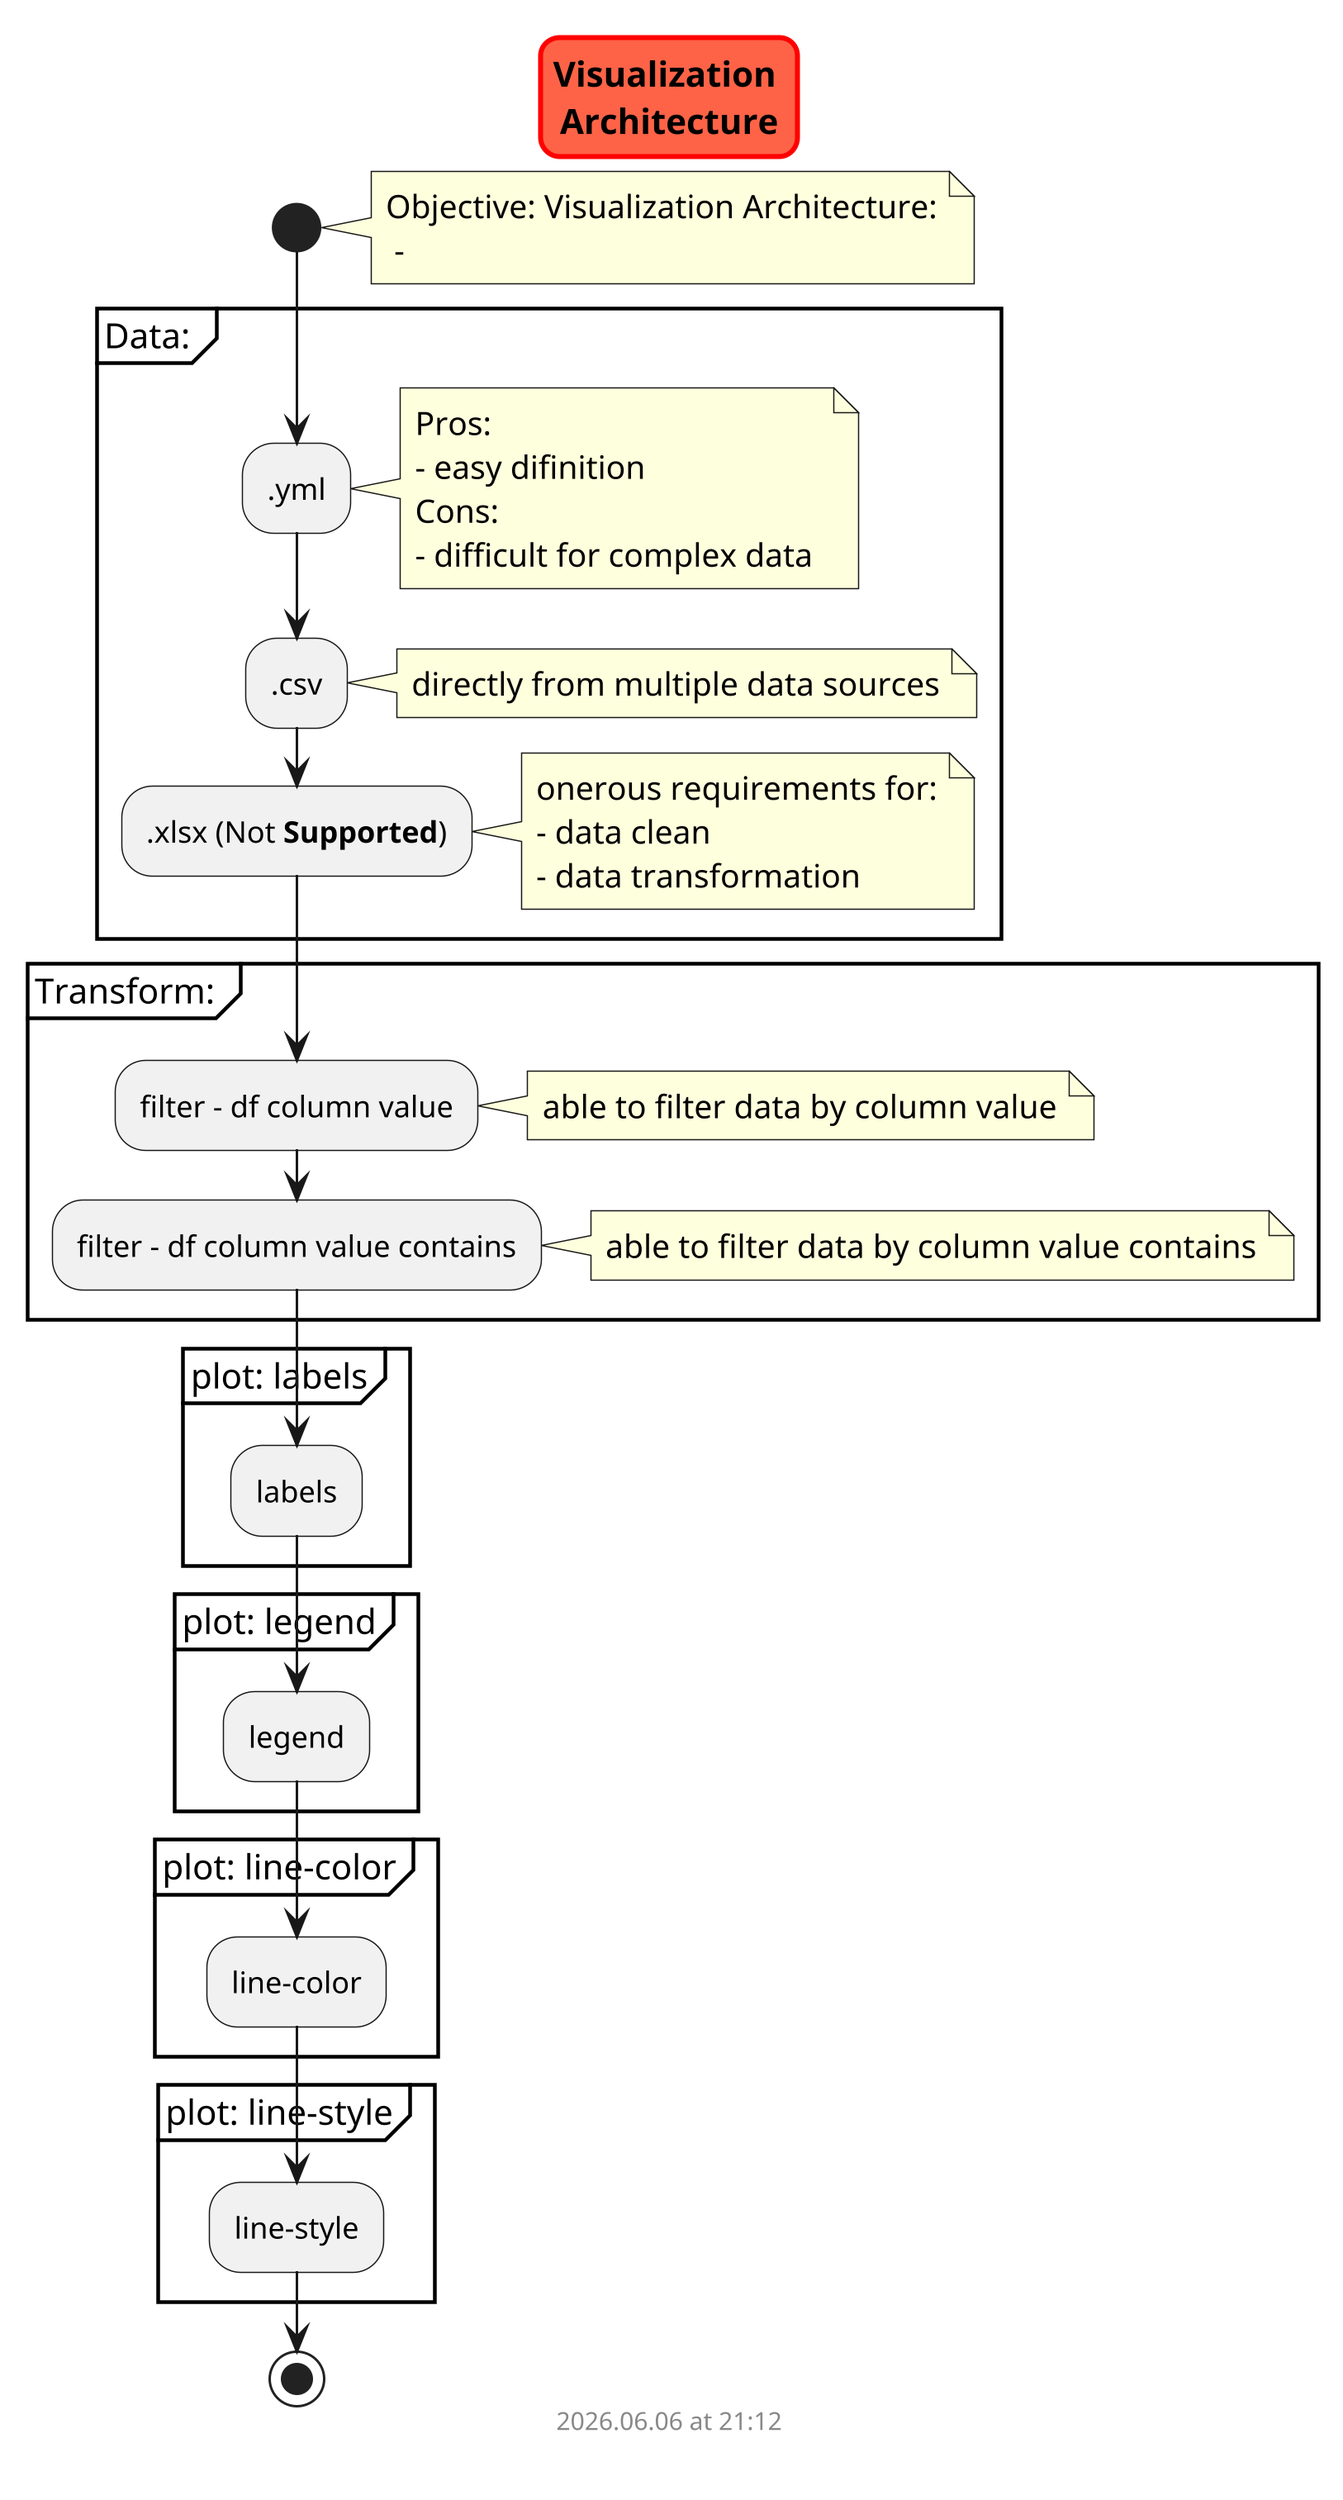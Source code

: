 @startuml viz_architecture
scale 3
skinparam titleBorderRoundCorner 15
skinparam titleBorderThickness 2
skinparam titleBorderColor red
skinparam titleBackgroundColor Tomato

title Visualization \nArchitecture

start

    note right
        Objective: Visualization Architecture:
         - 
    end note

    partition "Data: " {

        :.yml;
            note right
            Pros:
            - easy difinition
            Cons:
            - difficult for complex data 
            end note

        :.csv;
            note right
             directly from multiple data sources
            end note

        :.xlsx (Not **Supported**);
            note right
             onerous requirements for:
             - data clean
             - data transformation 
            end note
    }

    partition "Transform: " {
        :filter - df column value;
            note right
            able to filter data by column value
            end note
        :filter - df column value contains;
            note right
            able to filter data by column value contains
            end note
    }

    partition "plot: labels" {
        :labels;
    }

    partition "plot: legend" {
        :legend;
    }

    partition "plot: line-color" {
        :line-color;
    }
    partition "plot: line-style" {
        :line-style;
    }

stop

footer
%date("yyyy.MM.dd' at 'HH:mm")
%filename()
end footer

@enduml
